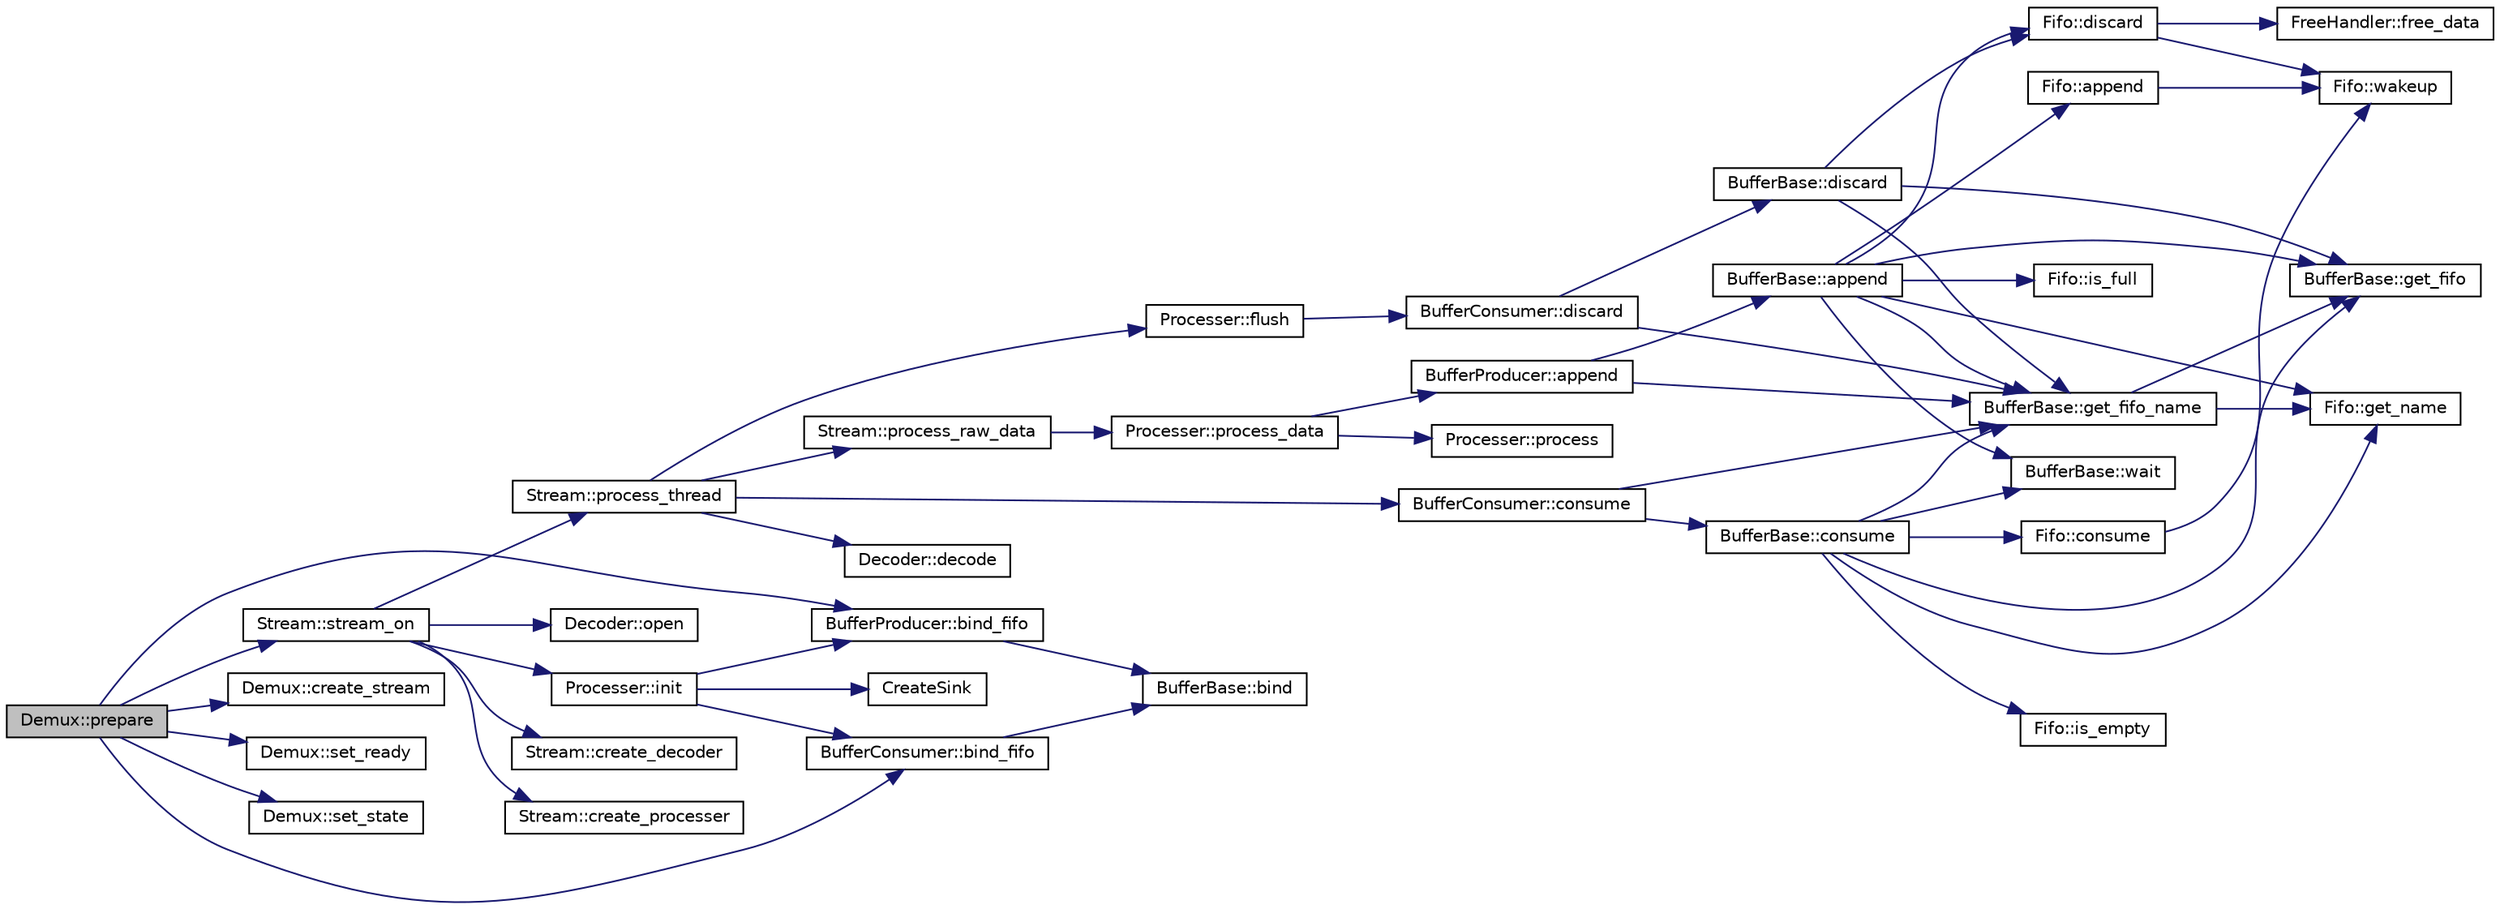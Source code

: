 digraph "Demux::prepare"
{
 // LATEX_PDF_SIZE
  edge [fontname="Helvetica",fontsize="10",labelfontname="Helvetica",labelfontsize="10"];
  node [fontname="Helvetica",fontsize="10",shape=record];
  rankdir="LR";
  Node1 [label="Demux::prepare",height=0.2,width=0.4,color="black", fillcolor="grey75", style="filled", fontcolor="black",tooltip=" "];
  Node1 -> Node2 [color="midnightblue",fontsize="10",style="solid",fontname="Helvetica"];
  Node2 [label="BufferConsumer::bind_fifo",height=0.2,width=0.4,color="black", fillcolor="white", style="filled",URL="$class_buffer_consumer.html#a6b5209f0043cb591ee1a4543a0b1b28a",tooltip=" "];
  Node2 -> Node3 [color="midnightblue",fontsize="10",style="solid",fontname="Helvetica"];
  Node3 [label="BufferBase::bind",height=0.2,width=0.4,color="black", fillcolor="white", style="filled",URL="$class_buffer_base.html#a32fbf76bd8f1eab1adbfa783cff2b26e",tooltip=" "];
  Node1 -> Node4 [color="midnightblue",fontsize="10",style="solid",fontname="Helvetica"];
  Node4 [label="BufferProducer::bind_fifo",height=0.2,width=0.4,color="black", fillcolor="white", style="filled",URL="$class_buffer_producer.html#ae938e76707cd668cdf6e20fde8052721",tooltip=" "];
  Node4 -> Node3 [color="midnightblue",fontsize="10",style="solid",fontname="Helvetica"];
  Node1 -> Node5 [color="midnightblue",fontsize="10",style="solid",fontname="Helvetica"];
  Node5 [label="Demux::create_stream",height=0.2,width=0.4,color="black", fillcolor="white", style="filled",URL="$class_demux.html#a5d0e87f147e66ca0a92ddda0e0f55e04",tooltip=" "];
  Node1 -> Node6 [color="midnightblue",fontsize="10",style="solid",fontname="Helvetica"];
  Node6 [label="Demux::set_ready",height=0.2,width=0.4,color="black", fillcolor="white", style="filled",URL="$class_demux.html#a8392895e1eab7e3d1b6697bbc72141a4",tooltip=" "];
  Node1 -> Node7 [color="midnightblue",fontsize="10",style="solid",fontname="Helvetica"];
  Node7 [label="Demux::set_state",height=0.2,width=0.4,color="black", fillcolor="white", style="filled",URL="$class_demux.html#a5813d0c8b87aa457e09233dba0de4a3f",tooltip=" "];
  Node1 -> Node8 [color="midnightblue",fontsize="10",style="solid",fontname="Helvetica"];
  Node8 [label="Stream::stream_on",height=0.2,width=0.4,color="black", fillcolor="white", style="filled",URL="$class_stream.html#a920a4c79dae94b690c7160da47293bb8",tooltip=" "];
  Node8 -> Node9 [color="midnightblue",fontsize="10",style="solid",fontname="Helvetica"];
  Node9 [label="Stream::create_decoder",height=0.2,width=0.4,color="black", fillcolor="white", style="filled",URL="$class_stream.html#a1eef561073cb65b7fa2a1932dfb506ab",tooltip=" "];
  Node8 -> Node10 [color="midnightblue",fontsize="10",style="solid",fontname="Helvetica"];
  Node10 [label="Stream::create_processer",height=0.2,width=0.4,color="black", fillcolor="white", style="filled",URL="$class_stream.html#afca9b8802d72a98ca5e82052aa03f068",tooltip=" "];
  Node8 -> Node11 [color="midnightblue",fontsize="10",style="solid",fontname="Helvetica"];
  Node11 [label="Processer::init",height=0.2,width=0.4,color="black", fillcolor="white", style="filled",URL="$class_processer.html#ae34de83d3de143c322a8dd76bd2fa18c",tooltip=" "];
  Node11 -> Node2 [color="midnightblue",fontsize="10",style="solid",fontname="Helvetica"];
  Node11 -> Node4 [color="midnightblue",fontsize="10",style="solid",fontname="Helvetica"];
  Node11 -> Node12 [color="midnightblue",fontsize="10",style="solid",fontname="Helvetica"];
  Node12 [label="CreateSink",height=0.2,width=0.4,color="black", fillcolor="white", style="filled",URL="$component_8cpp.html#adcb538324d8020896ba39abd43deada6",tooltip=" "];
  Node8 -> Node13 [color="midnightblue",fontsize="10",style="solid",fontname="Helvetica"];
  Node13 [label="Decoder::open",height=0.2,width=0.4,color="black", fillcolor="white", style="filled",URL="$class_decoder.html#aa971977ada435327567a6df519688440",tooltip=" "];
  Node8 -> Node14 [color="midnightblue",fontsize="10",style="solid",fontname="Helvetica"];
  Node14 [label="Stream::process_thread",height=0.2,width=0.4,color="black", fillcolor="white", style="filled",URL="$class_stream.html#a346edfae844caa31dcb4678d0be12681",tooltip=" "];
  Node14 -> Node15 [color="midnightblue",fontsize="10",style="solid",fontname="Helvetica"];
  Node15 [label="BufferConsumer::consume",height=0.2,width=0.4,color="black", fillcolor="white", style="filled",URL="$class_buffer_consumer.html#addd003a088b10c697729e731f77b3bfd",tooltip=" "];
  Node15 -> Node16 [color="midnightblue",fontsize="10",style="solid",fontname="Helvetica"];
  Node16 [label="BufferBase::consume",height=0.2,width=0.4,color="black", fillcolor="white", style="filled",URL="$class_buffer_base.html#a76e6959faff94d7a0561003d390d84c8",tooltip=" "];
  Node16 -> Node17 [color="midnightblue",fontsize="10",style="solid",fontname="Helvetica"];
  Node17 [label="Fifo::consume",height=0.2,width=0.4,color="black", fillcolor="white", style="filled",URL="$class_fifo.html#a2c5fd19150cd755041f01f5b013690e4",tooltip=" "];
  Node17 -> Node18 [color="midnightblue",fontsize="10",style="solid",fontname="Helvetica"];
  Node18 [label="Fifo::wakeup",height=0.2,width=0.4,color="black", fillcolor="white", style="filled",URL="$class_fifo.html#a66c5afd32d254833776d8229bd0b2965",tooltip=" "];
  Node16 -> Node19 [color="midnightblue",fontsize="10",style="solid",fontname="Helvetica"];
  Node19 [label="BufferBase::get_fifo",height=0.2,width=0.4,color="black", fillcolor="white", style="filled",URL="$class_buffer_base.html#aad84b9690026b9da88d76d276b47470d",tooltip=" "];
  Node16 -> Node20 [color="midnightblue",fontsize="10",style="solid",fontname="Helvetica"];
  Node20 [label="BufferBase::get_fifo_name",height=0.2,width=0.4,color="black", fillcolor="white", style="filled",URL="$class_buffer_base.html#a801e2e43bb032c4b455f4b18a224e838",tooltip=" "];
  Node20 -> Node19 [color="midnightblue",fontsize="10",style="solid",fontname="Helvetica"];
  Node20 -> Node21 [color="midnightblue",fontsize="10",style="solid",fontname="Helvetica"];
  Node21 [label="Fifo::get_name",height=0.2,width=0.4,color="black", fillcolor="white", style="filled",URL="$class_fifo.html#a8d1a5745a600502cd67bfc642a2b1eb6",tooltip=" "];
  Node16 -> Node21 [color="midnightblue",fontsize="10",style="solid",fontname="Helvetica"];
  Node16 -> Node22 [color="midnightblue",fontsize="10",style="solid",fontname="Helvetica"];
  Node22 [label="Fifo::is_empty",height=0.2,width=0.4,color="black", fillcolor="white", style="filled",URL="$class_fifo.html#a7f9ad2ef2dcab2b82817e0a09cb69fda",tooltip=" "];
  Node16 -> Node23 [color="midnightblue",fontsize="10",style="solid",fontname="Helvetica"];
  Node23 [label="BufferBase::wait",height=0.2,width=0.4,color="black", fillcolor="white", style="filled",URL="$class_buffer_base.html#ae7fa60f3c9f233a6f142668b90d335fa",tooltip=" "];
  Node15 -> Node20 [color="midnightblue",fontsize="10",style="solid",fontname="Helvetica"];
  Node14 -> Node24 [color="midnightblue",fontsize="10",style="solid",fontname="Helvetica"];
  Node24 [label="Decoder::decode",height=0.2,width=0.4,color="black", fillcolor="white", style="filled",URL="$class_decoder.html#a190c58f78e50e76bc125374a48fb7adb",tooltip=" "];
  Node14 -> Node25 [color="midnightblue",fontsize="10",style="solid",fontname="Helvetica"];
  Node25 [label="Processer::flush",height=0.2,width=0.4,color="black", fillcolor="white", style="filled",URL="$class_processer.html#a7250f01dd404dbd825f5820f7f06966d",tooltip=" "];
  Node25 -> Node26 [color="midnightblue",fontsize="10",style="solid",fontname="Helvetica"];
  Node26 [label="BufferConsumer::discard",height=0.2,width=0.4,color="black", fillcolor="white", style="filled",URL="$class_buffer_consumer.html#a6d48beb5f7d243a49079e4b0fb85b653",tooltip=" "];
  Node26 -> Node27 [color="midnightblue",fontsize="10",style="solid",fontname="Helvetica"];
  Node27 [label="BufferBase::discard",height=0.2,width=0.4,color="black", fillcolor="white", style="filled",URL="$class_buffer_base.html#acdf2985c9ec07d9b27ac3078c1439307",tooltip=" "];
  Node27 -> Node28 [color="midnightblue",fontsize="10",style="solid",fontname="Helvetica"];
  Node28 [label="Fifo::discard",height=0.2,width=0.4,color="black", fillcolor="white", style="filled",URL="$class_fifo.html#aaf0b3a62abbb4dc572a03837dbc4c239",tooltip=" "];
  Node28 -> Node29 [color="midnightblue",fontsize="10",style="solid",fontname="Helvetica"];
  Node29 [label="FreeHandler::free_data",height=0.2,width=0.4,color="black", fillcolor="white", style="filled",URL="$class_free_handler.html#a15544d3026fdca95f0cfbae1a7408bf1",tooltip=" "];
  Node28 -> Node18 [color="midnightblue",fontsize="10",style="solid",fontname="Helvetica"];
  Node27 -> Node19 [color="midnightblue",fontsize="10",style="solid",fontname="Helvetica"];
  Node27 -> Node20 [color="midnightblue",fontsize="10",style="solid",fontname="Helvetica"];
  Node26 -> Node20 [color="midnightblue",fontsize="10",style="solid",fontname="Helvetica"];
  Node14 -> Node30 [color="midnightblue",fontsize="10",style="solid",fontname="Helvetica"];
  Node30 [label="Stream::process_raw_data",height=0.2,width=0.4,color="black", fillcolor="white", style="filled",URL="$class_stream.html#adbe4eb3f5bf605a94848976b3915fee9",tooltip=" "];
  Node30 -> Node31 [color="midnightblue",fontsize="10",style="solid",fontname="Helvetica"];
  Node31 [label="Processer::process_data",height=0.2,width=0.4,color="black", fillcolor="white", style="filled",URL="$class_processer.html#ade9765442a05c2415f80900469d427c1",tooltip=" "];
  Node31 -> Node32 [color="midnightblue",fontsize="10",style="solid",fontname="Helvetica"];
  Node32 [label="BufferProducer::append",height=0.2,width=0.4,color="black", fillcolor="white", style="filled",URL="$class_buffer_producer.html#add60c6542518e19e812e8d084746dc9d",tooltip=" "];
  Node32 -> Node33 [color="midnightblue",fontsize="10",style="solid",fontname="Helvetica"];
  Node33 [label="BufferBase::append",height=0.2,width=0.4,color="black", fillcolor="white", style="filled",URL="$class_buffer_base.html#a611e3f4eb911fc58bc811062c38b54eb",tooltip=" "];
  Node33 -> Node34 [color="midnightblue",fontsize="10",style="solid",fontname="Helvetica"];
  Node34 [label="Fifo::append",height=0.2,width=0.4,color="black", fillcolor="white", style="filled",URL="$class_fifo.html#a7537606bea89bff788a2ef08235ecc85",tooltip=" "];
  Node34 -> Node18 [color="midnightblue",fontsize="10",style="solid",fontname="Helvetica"];
  Node33 -> Node28 [color="midnightblue",fontsize="10",style="solid",fontname="Helvetica"];
  Node33 -> Node19 [color="midnightblue",fontsize="10",style="solid",fontname="Helvetica"];
  Node33 -> Node20 [color="midnightblue",fontsize="10",style="solid",fontname="Helvetica"];
  Node33 -> Node21 [color="midnightblue",fontsize="10",style="solid",fontname="Helvetica"];
  Node33 -> Node35 [color="midnightblue",fontsize="10",style="solid",fontname="Helvetica"];
  Node35 [label="Fifo::is_full",height=0.2,width=0.4,color="black", fillcolor="white", style="filled",URL="$class_fifo.html#a0f40023cb98b4264b1f27253c887f912",tooltip=" "];
  Node33 -> Node23 [color="midnightblue",fontsize="10",style="solid",fontname="Helvetica"];
  Node32 -> Node20 [color="midnightblue",fontsize="10",style="solid",fontname="Helvetica"];
  Node31 -> Node36 [color="midnightblue",fontsize="10",style="solid",fontname="Helvetica"];
  Node36 [label="Processer::process",height=0.2,width=0.4,color="black", fillcolor="white", style="filled",URL="$class_processer.html#af8c5c83b4232c8d30c4afda1b855a10b",tooltip=" "];
}

